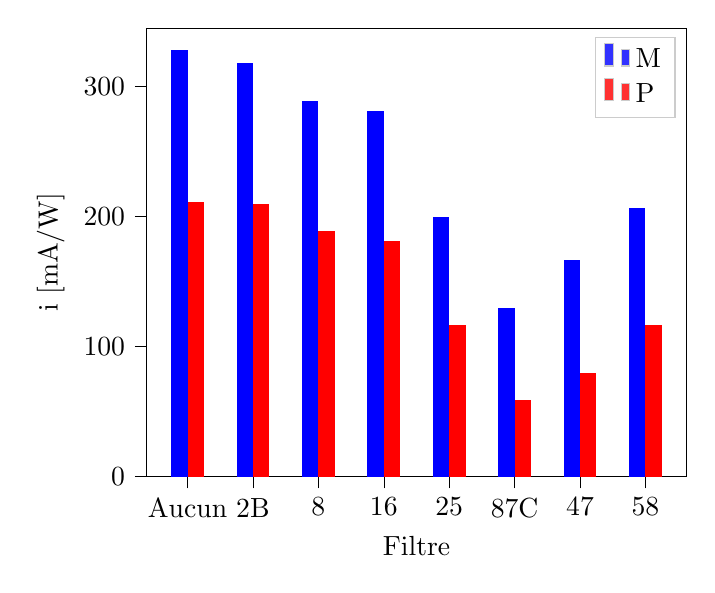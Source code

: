 % This file was created with tikzplotlib v0.10.1.
\begin{tikzpicture}

\definecolor{darkgray176}{RGB}{176,176,176}
\definecolor{lightgray204}{RGB}{204,204,204}

\begin{axis}[
legend cell align={left},
legend style={fill opacity=0.8, draw opacity=1, text opacity=1, draw=lightgray204},
tick align=outside,
tick pos=left,
x grid style={darkgray176},
xlabel={Filtre},
xmin=-0.5, xmax=7.75,
xtick style={color=black},
xtick={0.125,1.125,2.125,3.125,4.125,5.125,6.125,7.125},
xticklabels={Aucun,2B,8,16,25,87C,47,58},
y grid style={darkgray176},
ylabel={i [mA/W]},
ymin=0, ymax=344.857,
ytick style={color=black}
]
\draw[draw=none,fill=blue] (axis cs:-0.125,0) rectangle (axis cs:0.125,328.435);
\addlegendimage{ybar,ybar legend,draw=none,fill=blue}
\addlegendentry{M}

\draw[draw=none,fill=blue] (axis cs:0.875,0) rectangle (axis cs:1.125,317.816);
\draw[draw=none,fill=blue] (axis cs:1.875,0) rectangle (axis cs:2.125,289.189);
\draw[draw=none,fill=blue] (axis cs:2.875,0) rectangle (axis cs:3.125,281.365);
\draw[draw=none,fill=blue] (axis cs:3.875,0) rectangle (axis cs:4.125,199.561);
\draw[draw=none,fill=blue] (axis cs:4.875,0) rectangle (axis cs:5.125,129.63);
\draw[draw=none,fill=blue] (axis cs:5.875,0) rectangle (axis cs:6.125,166.434);
\draw[draw=none,fill=blue] (axis cs:6.875,0) rectangle (axis cs:7.125,206.329);
\draw[draw=none,fill=red] (axis cs:0.125,0) rectangle (axis cs:0.375,210.874);
\addlegendimage{ybar,ybar legend,draw=none,fill=red}
\addlegendentry{P}

\draw[draw=none,fill=red] (axis cs:1.125,0) rectangle (axis cs:1.375,209.49);
\draw[draw=none,fill=red] (axis cs:2.125,0) rectangle (axis cs:2.375,189.189);
\draw[draw=none,fill=red] (axis cs:3.125,0) rectangle (axis cs:3.375,180.812);
\draw[draw=none,fill=red] (axis cs:4.125,0) rectangle (axis cs:4.375,116.228);
\draw[draw=none,fill=red] (axis cs:5.125,0) rectangle (axis cs:5.375,58.642);
\draw[draw=none,fill=red] (axis cs:6.125,0) rectangle (axis cs:6.375,79.72);
\draw[draw=none,fill=red] (axis cs:7.125,0) rectangle (axis cs:7.375,116.456);
\end{axis}

\end{tikzpicture}
